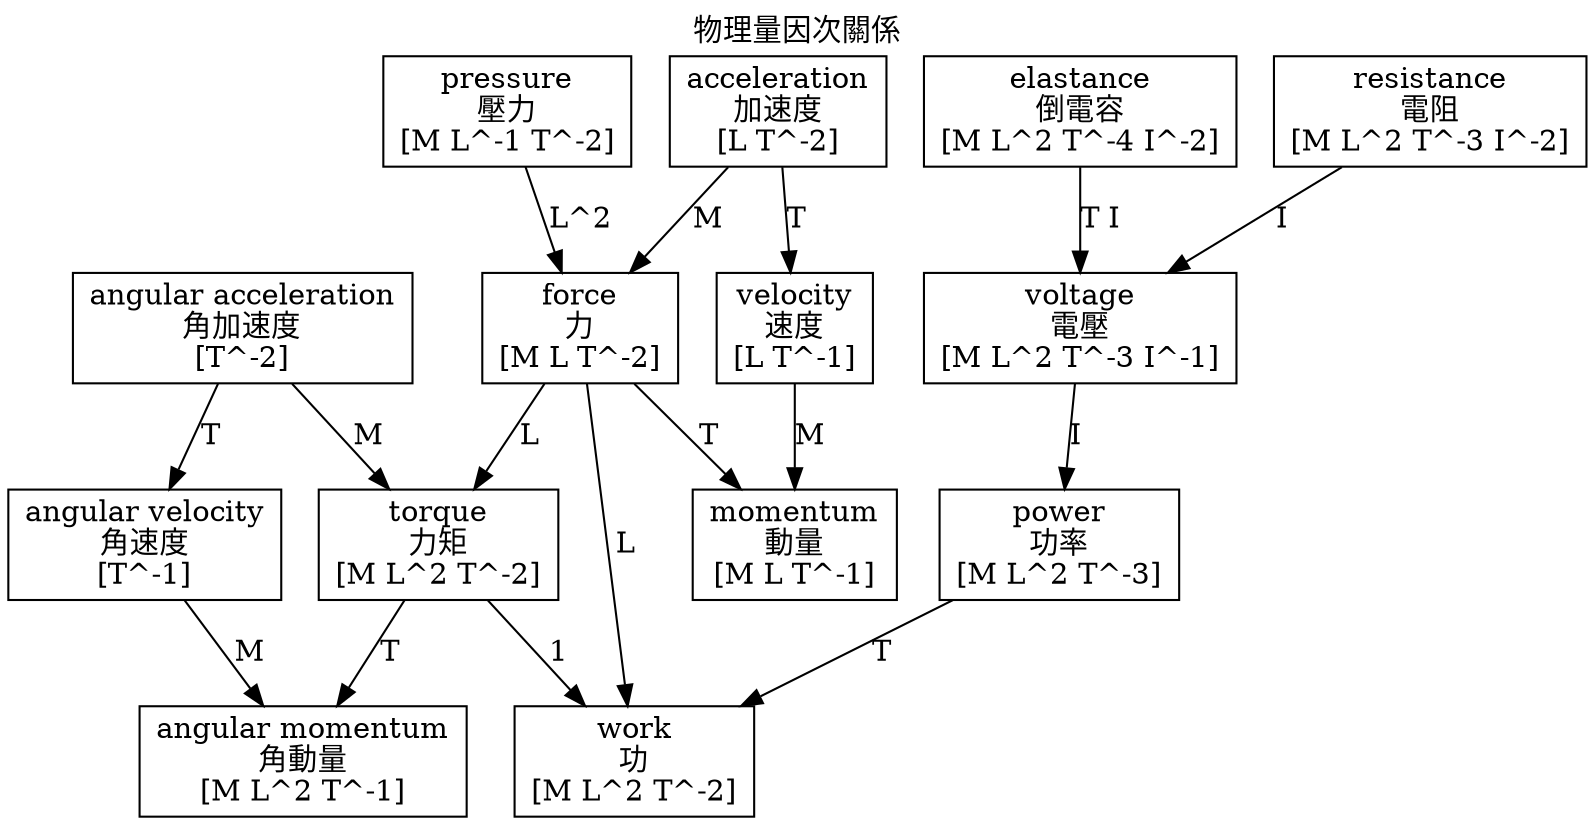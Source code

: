 digraph PhysicsConcepts {
    node [shape=rectangle];

    labelloc="t";
    label="物理量因次關係";

    // Define nodes with labels
    velocity [label="velocity\n速度\n[L T^-1]"];
    acceleration [label="acceleration\n加速度\n[L T^-2]"];
    force [label="force\n力\n[M L T^-2]"];
    momentum [label="momentum\n動量\n[M L T^-1]"];
    angular_velocity [label="angular velocity\n角速度\n[T^-1]"];
    angular_acceleration [label="angular acceleration\n角加速度\n[T^-2]"];
    torque [label="torque\n力矩\n[M L^2 T^-2]"];
    angular_momentum [label="angular momentum\n角動量\n[M L^2 T^-1]"];
    voltage [label="voltage\n電壓\n[M L^2 T^-3 I^-1]"];
    // current [label="current\n[I]"];
    // charge [label="charge\n[M T I]"];
    resistance [label="resistance\n電阻\n[M L^2 T^-3 I^-2]"];
    elastance [label="elastance\n倒電容\n[M L^2 T^-4 I^-2]"];
    pressure [label="pressure\n壓力\n[M L^-1 T^-2]"];
    power [label="power\n功率\n[M L^2 T^-3]"];
    work [label="work\n功\n[M L^2 T^-2]"];
    
    // Define edges with labels indicating dimensional difference
    acceleration -> velocity [label="T"];
    acceleration -> force [label="M"];
    force -> momentum [label="T"];
    velocity -> momentum [label="M"];
    force -> work [label="L"];
    torque -> work [label="1"];
    power -> work [label="T"];
    force -> torque [label="L"];
    angular_acceleration -> angular_velocity [label="T"];
    angular_velocity -> angular_momentum [label="M"];
    angular_acceleration -> torque [label="M"];
    torque -> angular_momentum [label="T"];
    voltage -> power [label="I"];
    resistance -> voltage [label="I"];
    elastance -> voltage [label="T I"];
    pressure -> force [label="L^2"];
}

